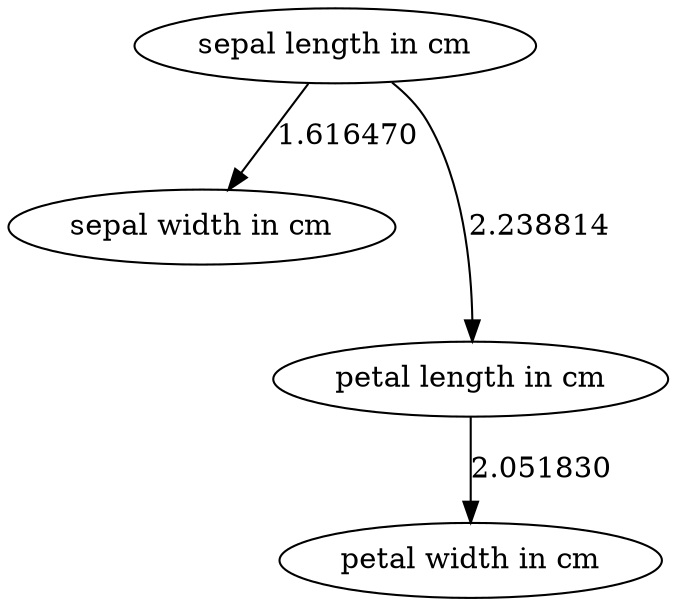 digraph {
	sepallengthincm	 [label="sepal length in cm"];
	sepalwidthincm	 [label="sepal width in cm"];
	sepallengthincm -> sepalwidthincm	 [label=1.616470,
		minlen=1];
	petallengthincm	 [label="petal length in cm"];
	sepallengthincm -> petallengthincm	 [label=2.238814,
		minlen=2];
	petalwidthincm	 [label="petal width in cm"];
	petallengthincm -> petalwidthincm	 [label=2.051830,
		minlen=1];
}

